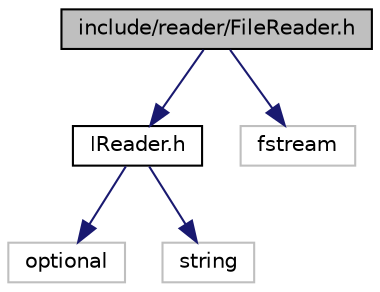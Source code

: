 digraph "include/reader/FileReader.h"
{
 // LATEX_PDF_SIZE
  edge [fontname="Helvetica",fontsize="10",labelfontname="Helvetica",labelfontsize="10"];
  node [fontname="Helvetica",fontsize="10",shape=record];
  Node1 [label="include/reader/FileReader.h",height=0.2,width=0.4,color="black", fillcolor="grey75", style="filled", fontcolor="black",tooltip="Declares the FileReader class for shell file mode, implementing IReader."];
  Node1 -> Node2 [color="midnightblue",fontsize="10",style="solid",fontname="Helvetica"];
  Node2 [label="IReader.h",height=0.2,width=0.4,color="black", fillcolor="white", style="filled",URL="$d2/d11/_i_reader_8h.html",tooltip="This file declares interface for the reader."];
  Node2 -> Node3 [color="midnightblue",fontsize="10",style="solid",fontname="Helvetica"];
  Node3 [label="optional",height=0.2,width=0.4,color="grey75", fillcolor="white", style="filled",tooltip=" "];
  Node2 -> Node4 [color="midnightblue",fontsize="10",style="solid",fontname="Helvetica"];
  Node4 [label="string",height=0.2,width=0.4,color="grey75", fillcolor="white", style="filled",tooltip=" "];
  Node1 -> Node5 [color="midnightblue",fontsize="10",style="solid",fontname="Helvetica"];
  Node5 [label="fstream",height=0.2,width=0.4,color="grey75", fillcolor="white", style="filled",tooltip=" "];
}
